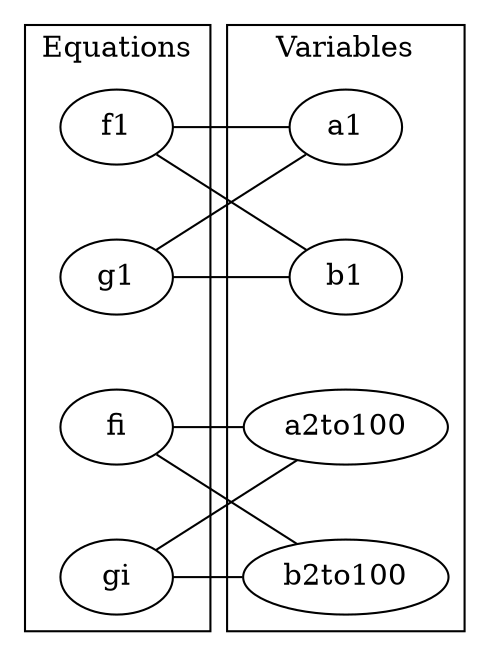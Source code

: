 graph G{   
        subgraph cluster0{
        label = "Equations"; 
        edge [style=invis];
        f1 -- g1 -- fi -- gi;
        }
        subgraph cluster1{
        label = "Variables";
        edge [style=invis];
        a1 -- b1 -- a2to100 -- b2to100;
        }
        edge [constraint=false];
        fi -- b2to100;
        g1 -- a1;
        a1 -- f1;
        b2to100 -- gi;
        b1 -- f1;
        g1 -- b1;
        fi -- a2to100;
        a2to100 -- gi;
}
